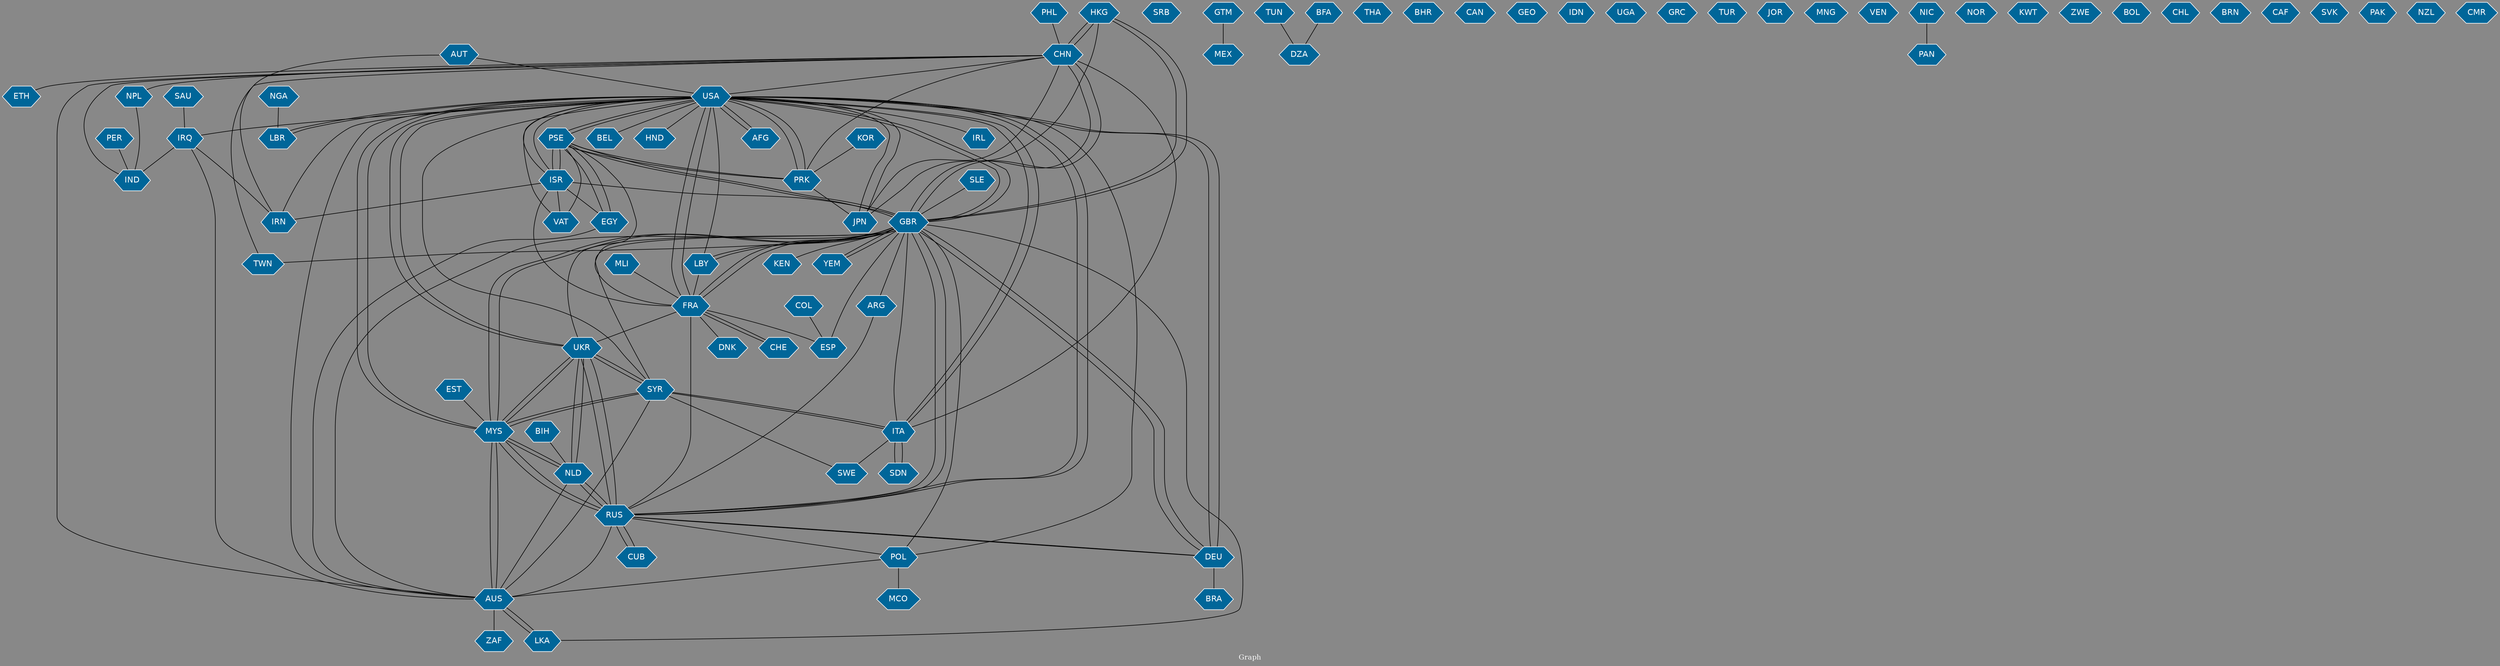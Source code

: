 // Countries together in item graph
graph {
	graph [bgcolor="#888888" fontcolor=white fontsize=12 label="Graph" outputorder=edgesfirst overlap=prism]
	node [color=white fillcolor="#006699" fontcolor=white fontname=Helvetica shape=hexagon style=filled]
	edge [arrowhead=open color=black fontcolor=white fontname=Courier fontsize=12]
		HKG [label=HKG]
		ESP [label=ESP]
		USA [label=USA]
		PSE [label=PSE]
		ISR [label=ISR]
		RUS [label=RUS]
		MYS [label=MYS]
		CHN [label=CHN]
		JPN [label=JPN]
		AFG [label=AFG]
		EGY [label=EGY]
		UKR [label=UKR]
		ARG [label=ARG]
		FRA [label=FRA]
		DEU [label=DEU]
		IRQ [label=IRQ]
		AUS [label=AUS]
		SRB [label=SRB]
		ZAF [label=ZAF]
		IRN [label=IRN]
		GBR [label=GBR]
		POL [label=POL]
		IND [label=IND]
		NLD [label=NLD]
		ITA [label=ITA]
		MEX [label=MEX]
		TUN [label=TUN]
		DZA [label=DZA]
		SDN [label=SDN]
		PRK [label=PRK]
		THA [label=THA]
		KEN [label=KEN]
		IRL [label=IRL]
		BIH [label=BIH]
		PER [label=PER]
		PHL [label=PHL]
		SYR [label=SYR]
		BHR [label=BHR]
		VAT [label=VAT]
		CHE [label=CHE]
		SLE [label=SLE]
		MLI [label=MLI]
		SAU [label=SAU]
		LBY [label=LBY]
		TWN [label=TWN]
		BEL [label=BEL]
		MCO [label=MCO]
		CAN [label=CAN]
		GEO [label=GEO]
		CUB [label=CUB]
		KOR [label=KOR]
		BRA [label=BRA]
		IDN [label=IDN]
		UGA [label=UGA]
		GRC [label=GRC]
		NGA [label=NGA]
		BFA [label=BFA]
		TUR [label=TUR]
		JOR [label=JOR]
		MNG [label=MNG]
		LBR [label=LBR]
		VEN [label=VEN]
		NIC [label=NIC]
		PAN [label=PAN]
		NOR [label=NOR]
		KWT [label=KWT]
		ETH [label=ETH]
		ZWE [label=ZWE]
		BOL [label=BOL]
		HND [label=HND]
		AUT [label=AUT]
		YEM [label=YEM]
		COL [label=COL]
		LKA [label=LKA]
		CHL [label=CHL]
		BRN [label=BRN]
		CAF [label=CAF]
		SWE [label=SWE]
		GTM [label=GTM]
		SVK [label=SVK]
		PAK [label=PAK]
		EST [label=EST]
		NZL [label=NZL]
		DNK [label=DNK]
		NPL [label=NPL]
		CMR [label=CMR]
			COL -- ESP [weight=1]
			MLI -- FRA [weight=1]
			USA -- VAT [weight=1]
			CHN -- NPL [weight=1]
			GBR -- YEM [weight=1]
			MYS -- USA [weight=4]
			GBR -- KEN [weight=1]
			MYS -- RUS [weight=10]
			BFA -- DZA [weight=1]
			SLE -- GBR [weight=1]
			DEU -- GBR [weight=2]
			UKR -- NLD [weight=1]
			AFG -- USA [weight=2]
			ARG -- RUS [weight=1]
			GBR -- ARG [weight=1]
			HKG -- JPN [weight=1]
			USA -- LBY [weight=1]
			MYS -- SYR [weight=1]
			EGY -- AUS [weight=1]
			SYR -- MYS [weight=1]
			EST -- MYS [weight=1]
			ISR -- IRN [weight=1]
			LBY -- GBR [weight=2]
			RUS -- DEU [weight=1]
			CHN -- ETH [weight=1]
			LBR -- USA [weight=1]
			CHN -- PRK [weight=1]
			GBR -- PSE [weight=1]
			RUS -- MYS [weight=12]
			JPN -- CHN [weight=1]
			PSE -- GBR [weight=4]
			GBR -- ESP [weight=1]
			PRK -- USA [weight=1]
			AUT -- IRN [weight=1]
			NLD -- MYS [weight=2]
			USA -- UKR [weight=4]
			RUS -- CUB [weight=1]
			UKR -- MYS [weight=11]
			CUB -- RUS [weight=1]
			KOR -- PRK [weight=1]
			USA -- BEL [weight=1]
			USA -- AFG [weight=1]
			DEU -- RUS [weight=1]
			JPN -- USA [weight=1]
			IRQ -- IRN [weight=1]
			CHN -- USA [weight=1]
			USA -- LBR [weight=2]
			AUS -- USA [weight=1]
			MYS -- GBR [weight=4]
			EGY -- PSE [weight=1]
			CHN -- GBR [weight=3]
			FRA -- CHE [weight=1]
			GBR -- CHN [weight=1]
			CHN -- AUS [weight=1]
			CHN -- IND [weight=1]
			GBR -- HKG [weight=1]
			CHN -- TWN [weight=1]
			ISR -- VAT [weight=2]
			GBR -- LBY [weight=1]
			USA -- SYR [weight=1]
			NLD -- UKR [weight=2]
			GBR -- DEU [weight=2]
			USA -- IRQ [weight=1]
			LKA -- AUS [weight=1]
			PSE -- EGY [weight=2]
			RUS -- POL [weight=1]
			UKR -- USA [weight=3]
			PSE -- USA [weight=4]
			PSE -- ISR [weight=111]
			HKG -- CHN [weight=3]
			RUS -- NLD [weight=1]
			PSE -- PRK [weight=1]
			FRA -- DNK [weight=1]
			ISR -- USA [weight=8]
			USA -- HND [weight=1]
			FRA -- ESP [weight=2]
			GBR -- RUS [weight=5]
			ITA -- GBR [weight=1]
			MYS -- UKR [weight=11]
			USA -- RUS [weight=12]
			HKG -- GBR [weight=2]
			POL -- AUS [weight=1]
			NIC -- PAN [weight=1]
			AUS -- GBR [weight=1]
			ITA -- SWE [weight=1]
			POL -- MCO [weight=1]
			FRA -- USA [weight=1]
			SYR -- SWE [weight=1]
			ISR -- PSE [weight=102]
			LKA -- GBR [weight=1]
			SAU -- IRQ [weight=1]
			USA -- MYS [weight=6]
			FRA -- GBR [weight=2]
			MYS -- AUS [weight=2]
			IRQ -- IND [weight=1]
			ITA -- SYR [weight=2]
			NLD -- RUS [weight=2]
			GBR -- TWN [weight=1]
			LBY -- FRA [weight=1]
			GBR -- FRA [weight=1]
			SYR -- UKR [weight=1]
			UKR -- GBR [weight=2]
			TUN -- DZA [weight=1]
			NGA -- LBR [weight=1]
			USA -- JPN [weight=2]
			ISR -- GBR [weight=3]
			AUS -- LKA [weight=1]
			BIH -- NLD [weight=1]
			RUS -- UKR [weight=19]
			ITA -- USA [weight=1]
			USA -- FRA [weight=2]
			GTM -- MEX [weight=1]
			FRA -- RUS [weight=3]
			IRN -- USA [weight=3]
			FRA -- PSE [weight=1]
			GBR -- POL [weight=1]
			USA -- PSE [weight=7]
			ITA -- SDN [weight=5]
			SDN -- ITA [weight=1]
			RUS -- AUS [weight=1]
			UKR -- SYR [weight=1]
			GBR -- USA [weight=3]
			USA -- DEU [weight=6]
			DEU -- BRA [weight=1]
			USA -- PRK [weight=2]
			USA -- ISR [weight=6]
			UKR -- RUS [weight=17]
			NPL -- IND [weight=1]
			MYS -- NLD [weight=1]
			IRQ -- AUS [weight=1]
			USA -- POL [weight=1]
			USA -- GBR [weight=3]
			AUS -- SYR [weight=1]
			USA -- IRL [weight=1]
			YEM -- GBR [weight=2]
			VAT -- PSE [weight=2]
			RUS -- USA [weight=10]
			DEU -- USA [weight=9]
			PRK -- PSE [weight=1]
			RUS -- GBR [weight=4]
			AUT -- USA [weight=1]
			USA -- ITA [weight=1]
			ITA -- CHN [weight=1]
			SYR -- ITA [weight=1]
			PHL -- CHN [weight=1]
			FRA -- ISR [weight=1]
			ISR -- EGY [weight=2]
			PRK -- JPN [weight=1]
			PER -- IND [weight=1]
			SYR -- GBR [weight=2]
			GBR -- MYS [weight=2]
			FRA -- UKR [weight=1]
			AUS -- ZAF [weight=2]
			AUS -- NLD [weight=1]
			CHE -- FRA [weight=1]
			CHN -- HKG [weight=1]
			AUS -- MYS [weight=1]
}